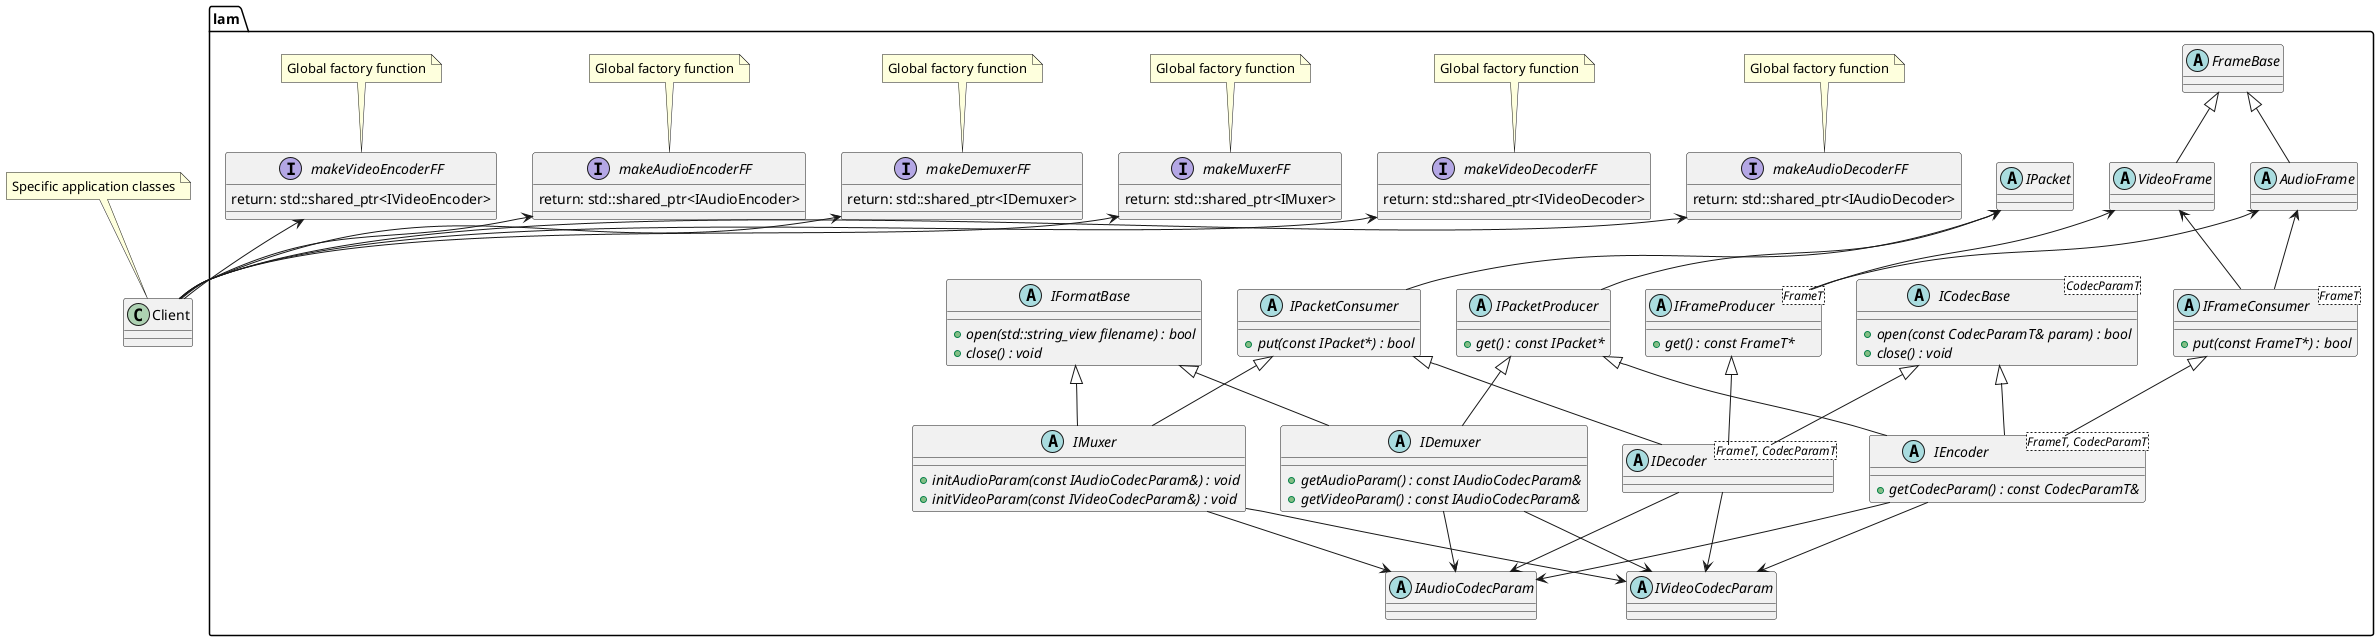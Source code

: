 @startuml lam

class Client
note top 
Specific application classes
end note

namespace lam {

interface makeMuxerFF {
    return: std::shared_ptr<IMuxer>
}
note top
Global factory function
end note

interface makeDemuxerFF {
    return: std::shared_ptr<IDemuxer>
}
note top
Global factory function
end note

makeMuxerFF <-- Client
makeDemuxerFF <-- Client

interface makeAudioEncoderFF {
    return: std::shared_ptr<IAudioEncoder>
}
note top
Global factory function
end note

interface makeVideoEncoderFF {
    return: std::shared_ptr<IVideoEncoder>
}
note top
Global factory function
end note

interface makeAudioDecoderFF {
    return: std::shared_ptr<IAudioDecoder>
}
note top
Global factory function
end note

interface makeVideoDecoderFF {
    return: std::shared_ptr<IVideoDecoder>
}
note top
Global factory function
end note

makeAudioEncoderFF <-- Client
makeVideoEncoderFF <-- Client
makeAudioDecoderFF <-- Client
makeVideoDecoderFF <-- Client


abstract class FrameBase
abstract class AudioFrame
abstract class VideoFrame

FrameBase <|-- AudioFrame
FrameBase <|-- VideoFrame


abstract class IFrameConsumer<FrameT> {
    + {abstract} put(const FrameT*) : bool
}

abstract class IFrameProducer<FrameT> {
    + {abstract} get() : const FrameT*
}

AudioFrame <-- IFrameConsumer
AudioFrame <-- IFrameProducer
VideoFrame <-- IFrameConsumer
VideoFrame <-- IFrameProducer


abstract class IPacket

abstract class IPacketConsumer {
    + {abstract} put(const IPacket*) : bool
}

abstract class IPacketProducer {
    + {abstract} get() : const IPacket*
}

IPacket <-- IPacketConsumer
IPacket <-- IPacketProducer


abstract class IAudioCodecParam
abstract class IVideoCodecParam


abstract class IFormatBase {
    + {abstract} open(std::string_view filename) : bool
    + {abstract} close() : void
}

abstract class IMuxer {
    + {abstract} initAudioParam(const IAudioCodecParam&) : void
    + {abstract} initVideoParam(const IVideoCodecParam&) : void
}

abstract class IDemuxer {
    + {abstract} getAudioParam() : const IAudioCodecParam&
    + {abstract} getVideoParam() : const IAudioCodecParam&
}

IFormatBase <|-- IMuxer
IPacketConsumer <|-- IMuxer
IFormatBase <|-- IDemuxer
IPacketProducer <|-- IDemuxer
IMuxer --> IAudioCodecParam
IMuxer --> IVideoCodecParam
IDemuxer --> IAudioCodecParam
IDemuxer --> IVideoCodecParam


abstract class ICodecBase<CodecParamT> {
    + {abstract} open(const CodecParamT& param) : bool
    + {abstract} close() : void
}

abstract class IEncoder<FrameT, CodecParamT> {
    + {abstract} getCodecParam() : const CodecParamT&
}

abstract class IDecoder<FrameT, CodecParamT>

ICodecBase <|-- IEncoder
IFrameConsumer <|-- IEncoder
IPacketProducer <|-- IEncoder
ICodecBase <|-- IDecoder
IFrameProducer <|-- IDecoder
IPacketConsumer <|-- IDecoder

IEncoder --> IAudioCodecParam
IEncoder --> IVideoCodecParam
IDecoder --> IAudioCodecParam
IDecoder --> IVideoCodecParam

}

@enduml